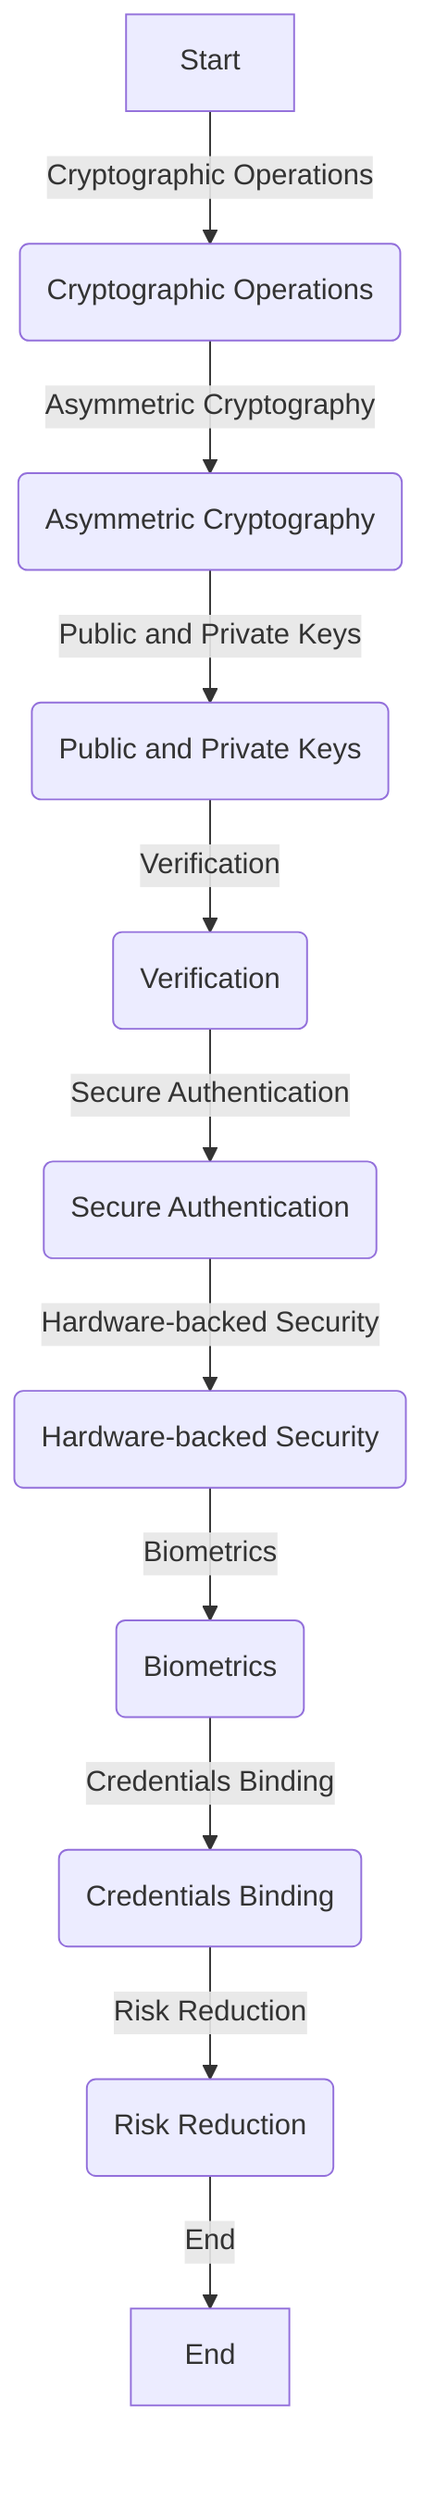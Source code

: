graph TD;
    A[Start] -->|Cryptographic Operations| B(Cryptographic Operations);
    B -->|Asymmetric Cryptography| C(Asymmetric Cryptography);
    C -->|Public and Private Keys| D(Public and Private Keys);
    D -->|Verification| E(Verification);
    E -->|Secure Authentication| F(Secure Authentication);
    F -->|Hardware-backed Security| G(Hardware-backed Security);
    G -->|Biometrics| H(Biometrics);
    H -->|Credentials Binding| I(Credentials Binding);
    I -->|Risk Reduction| J(Risk Reduction);
    J -->|End| K[End];